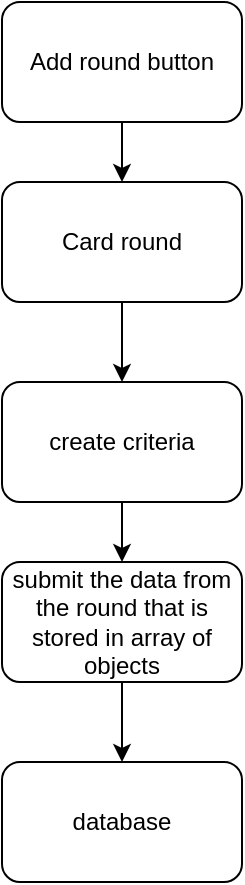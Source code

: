 <mxfile>
    <diagram id="HYEprgCir3QkRzOEkbIY" name="Page-1">
        <mxGraphModel dx="434" dy="543" grid="1" gridSize="10" guides="1" tooltips="1" connect="1" arrows="1" fold="1" page="1" pageScale="1" pageWidth="850" pageHeight="1100" math="0" shadow="0">
            <root>
                <mxCell id="0"/>
                <mxCell id="1" parent="0"/>
                <mxCell id="7" value="" style="edgeStyle=none;html=1;" edge="1" parent="1" source="2" target="3">
                    <mxGeometry relative="1" as="geometry"/>
                </mxCell>
                <mxCell id="2" value="Add round button" style="rounded=1;whiteSpace=wrap;html=1;glass=0;" vertex="1" parent="1">
                    <mxGeometry x="240" y="130" width="120" height="60" as="geometry"/>
                </mxCell>
                <mxCell id="8" value="" style="edgeStyle=none;html=1;" edge="1" parent="1" source="3" target="4">
                    <mxGeometry relative="1" as="geometry"/>
                </mxCell>
                <mxCell id="3" value="Card round" style="rounded=1;whiteSpace=wrap;html=1;" vertex="1" parent="1">
                    <mxGeometry x="240" y="220" width="120" height="60" as="geometry"/>
                </mxCell>
                <mxCell id="10" value="" style="edgeStyle=none;html=1;" edge="1" parent="1" source="4" target="5">
                    <mxGeometry relative="1" as="geometry"/>
                </mxCell>
                <mxCell id="4" value="create criteria" style="rounded=1;whiteSpace=wrap;html=1;" vertex="1" parent="1">
                    <mxGeometry x="240" y="320" width="120" height="60" as="geometry"/>
                </mxCell>
                <mxCell id="9" value="" style="edgeStyle=none;html=1;" edge="1" parent="1" source="5" target="6">
                    <mxGeometry relative="1" as="geometry"/>
                </mxCell>
                <mxCell id="5" value="submit the data from the round that is stored in array of objects" style="rounded=1;whiteSpace=wrap;html=1;" vertex="1" parent="1">
                    <mxGeometry x="240" y="410" width="120" height="60" as="geometry"/>
                </mxCell>
                <mxCell id="6" value="database" style="rounded=1;whiteSpace=wrap;html=1;glass=0;" vertex="1" parent="1">
                    <mxGeometry x="240" y="510" width="120" height="60" as="geometry"/>
                </mxCell>
            </root>
        </mxGraphModel>
    </diagram>
</mxfile>